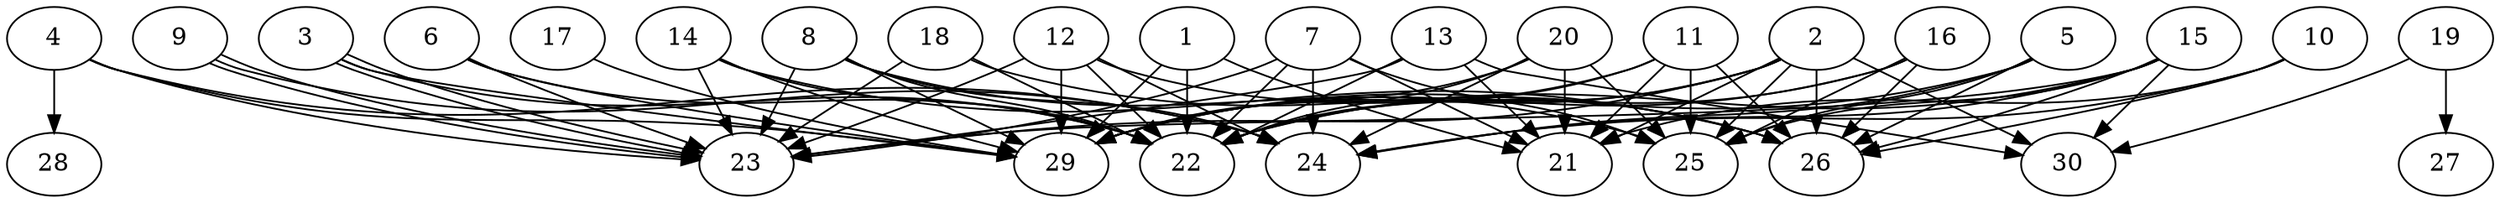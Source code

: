 // DAG automatically generated by daggen at Thu Oct  3 14:04:18 2019
// ./daggen --dot -n 30 --ccr 0.3 --fat 0.9 --regular 0.9 --density 0.7 --mindata 5242880 --maxdata 52428800 
digraph G {
  1 [size="117067093", alpha="0.01", expect_size="35120128"] 
  1 -> 21 [size ="35120128"]
  1 -> 22 [size ="35120128"]
  1 -> 29 [size ="35120128"]
  2 [size="155409067", alpha="0.03", expect_size="46622720"] 
  2 -> 21 [size ="46622720"]
  2 -> 22 [size ="46622720"]
  2 -> 23 [size ="46622720"]
  2 -> 25 [size ="46622720"]
  2 -> 26 [size ="46622720"]
  2 -> 29 [size ="46622720"]
  2 -> 30 [size ="46622720"]
  3 [size="101389653", alpha="0.00", expect_size="30416896"] 
  3 -> 22 [size ="30416896"]
  3 -> 23 [size ="30416896"]
  3 -> 23 [size ="30416896"]
  3 -> 29 [size ="30416896"]
  4 [size="22586027", alpha="0.10", expect_size="6775808"] 
  4 -> 23 [size ="6775808"]
  4 -> 24 [size ="6775808"]
  4 -> 28 [size ="6775808"]
  4 -> 29 [size ="6775808"]
  5 [size="166417067", alpha="0.04", expect_size="49925120"] 
  5 -> 24 [size ="49925120"]
  5 -> 25 [size ="49925120"]
  5 -> 26 [size ="49925120"]
  5 -> 29 [size ="49925120"]
  6 [size="35659093", alpha="0.14", expect_size="10697728"] 
  6 -> 22 [size ="10697728"]
  6 -> 23 [size ="10697728"]
  6 -> 29 [size ="10697728"]
  7 [size="69795840", alpha="0.02", expect_size="20938752"] 
  7 -> 21 [size ="20938752"]
  7 -> 22 [size ="20938752"]
  7 -> 23 [size ="20938752"]
  7 -> 24 [size ="20938752"]
  7 -> 25 [size ="20938752"]
  8 [size="123845973", alpha="0.01", expect_size="37153792"] 
  8 -> 22 [size ="37153792"]
  8 -> 23 [size ="37153792"]
  8 -> 24 [size ="37153792"]
  8 -> 25 [size ="37153792"]
  8 -> 29 [size ="37153792"]
  9 [size="23900160", alpha="0.01", expect_size="7170048"] 
  9 -> 23 [size ="7170048"]
  9 -> 23 [size ="7170048"]
  9 -> 24 [size ="7170048"]
  10 [size="24207360", alpha="0.08", expect_size="7262208"] 
  10 -> 21 [size ="7262208"]
  10 -> 24 [size ="7262208"]
  10 -> 26 [size ="7262208"]
  11 [size="39004160", alpha="0.09", expect_size="11701248"] 
  11 -> 21 [size ="11701248"]
  11 -> 22 [size ="11701248"]
  11 -> 25 [size ="11701248"]
  11 -> 26 [size ="11701248"]
  11 -> 29 [size ="11701248"]
  12 [size="46940160", alpha="0.09", expect_size="14082048"] 
  12 -> 22 [size ="14082048"]
  12 -> 23 [size ="14082048"]
  12 -> 24 [size ="14082048"]
  12 -> 26 [size ="14082048"]
  12 -> 29 [size ="14082048"]
  13 [size="68983467", alpha="0.03", expect_size="20695040"] 
  13 -> 21 [size ="20695040"]
  13 -> 22 [size ="20695040"]
  13 -> 23 [size ="20695040"]
  13 -> 30 [size ="20695040"]
  14 [size="69198507", alpha="0.16", expect_size="20759552"] 
  14 -> 22 [size ="20759552"]
  14 -> 23 [size ="20759552"]
  14 -> 26 [size ="20759552"]
  14 -> 29 [size ="20759552"]
  15 [size="144049493", alpha="0.14", expect_size="43214848"] 
  15 -> 22 [size ="43214848"]
  15 -> 23 [size ="43214848"]
  15 -> 24 [size ="43214848"]
  15 -> 25 [size ="43214848"]
  15 -> 26 [size ="43214848"]
  15 -> 30 [size ="43214848"]
  16 [size="21971627", alpha="0.16", expect_size="6591488"] 
  16 -> 22 [size ="6591488"]
  16 -> 25 [size ="6591488"]
  16 -> 26 [size ="6591488"]
  16 -> 29 [size ="6591488"]
  17 [size="130177707", alpha="0.16", expect_size="39053312"] 
  17 -> 29 [size ="39053312"]
  18 [size="147729067", alpha="0.09", expect_size="44318720"] 
  18 -> 22 [size ="44318720"]
  18 -> 23 [size ="44318720"]
  18 -> 26 [size ="44318720"]
  19 [size="155463680", alpha="0.11", expect_size="46639104"] 
  19 -> 27 [size ="46639104"]
  19 -> 30 [size ="46639104"]
  20 [size="165311147", alpha="0.05", expect_size="49593344"] 
  20 -> 21 [size ="49593344"]
  20 -> 22 [size ="49593344"]
  20 -> 24 [size ="49593344"]
  20 -> 25 [size ="49593344"]
  20 -> 29 [size ="49593344"]
  21 [size="69840213", alpha="0.12", expect_size="20952064"] 
  22 [size="143581867", alpha="0.16", expect_size="43074560"] 
  23 [size="56193707", alpha="0.11", expect_size="16858112"] 
  24 [size="77516800", alpha="0.06", expect_size="23255040"] 
  25 [size="45032107", alpha="0.01", expect_size="13509632"] 
  26 [size="155876693", alpha="0.17", expect_size="46763008"] 
  27 [size="128286720", alpha="0.01", expect_size="38486016"] 
  28 [size="95143253", alpha="0.18", expect_size="28542976"] 
  29 [size="162426880", alpha="0.15", expect_size="48728064"] 
  30 [size="92651520", alpha="0.14", expect_size="27795456"] 
}
